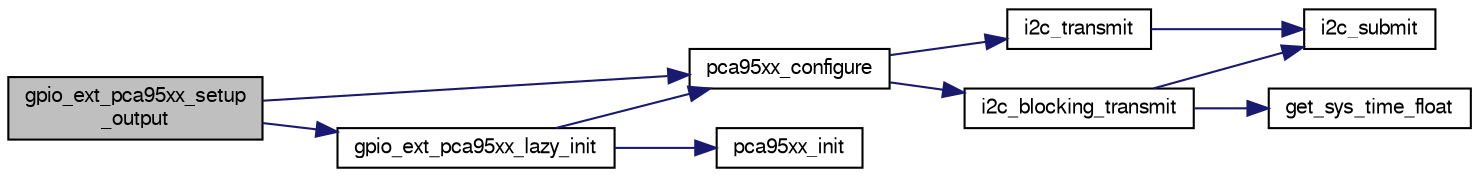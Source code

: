 digraph "gpio_ext_pca95xx_setup_output"
{
  edge [fontname="FreeSans",fontsize="10",labelfontname="FreeSans",labelfontsize="10"];
  node [fontname="FreeSans",fontsize="10",shape=record];
  rankdir="LR";
  Node1 [label="gpio_ext_pca95xx_setup\l_output",height=0.2,width=0.4,color="black", fillcolor="grey75", style="filled", fontcolor="black"];
  Node1 -> Node2 [color="midnightblue",fontsize="10",style="solid",fontname="FreeSans"];
  Node2 [label="gpio_ext_pca95xx_lazy_init",height=0.2,width=0.4,color="black", fillcolor="white", style="filled",URL="$gpio__ext__pca95xx_8c.html#af5880a77c4c855512ed4ec4f6a9c67fc"];
  Node2 -> Node3 [color="midnightblue",fontsize="10",style="solid",fontname="FreeSans"];
  Node3 [label="pca95xx_configure",height=0.2,width=0.4,color="black", fillcolor="white", style="filled",URL="$pca95xx_8c.html#ae693ccc9f8550f3b32f30918d3f0ab85",tooltip="Configure PCA95XX. "];
  Node3 -> Node4 [color="midnightblue",fontsize="10",style="solid",fontname="FreeSans"];
  Node4 [label="i2c_blocking_transmit",height=0.2,width=0.4,color="black", fillcolor="white", style="filled",URL="$group__i2c.html#gad729c07f3a162f0463cbe381f4b538d3",tooltip="Submit a write only transaction and wait for it to complete. "];
  Node4 -> Node5 [color="midnightblue",fontsize="10",style="solid",fontname="FreeSans"];
  Node5 [label="i2c_submit",height=0.2,width=0.4,color="black", fillcolor="white", style="filled",URL="$group__i2c.html#ga4eed48e542a9c71b93372f5a38d7e367",tooltip="Submit a I2C transaction. "];
  Node4 -> Node6 [color="midnightblue",fontsize="10",style="solid",fontname="FreeSans"];
  Node6 [label="get_sys_time_float",height=0.2,width=0.4,color="black", fillcolor="white", style="filled",URL="$sys__time_8h.html#af486c2fb33d8d33645256a9970eb056e",tooltip="Get the time in seconds since startup. "];
  Node3 -> Node7 [color="midnightblue",fontsize="10",style="solid",fontname="FreeSans"];
  Node7 [label="i2c_transmit",height=0.2,width=0.4,color="black", fillcolor="white", style="filled",URL="$group__i2c.html#ga54405aa058f14a143b8b1b5380015927",tooltip="Submit a write only transaction. "];
  Node7 -> Node5 [color="midnightblue",fontsize="10",style="solid",fontname="FreeSans"];
  Node2 -> Node8 [color="midnightblue",fontsize="10",style="solid",fontname="FreeSans"];
  Node8 [label="pca95xx_init",height=0.2,width=0.4,color="black", fillcolor="white", style="filled",URL="$pca95xx_8c.html#a3720060e8e2b3aef1439b5dcd5363925",tooltip="Init PCA95XX. "];
  Node1 -> Node3 [color="midnightblue",fontsize="10",style="solid",fontname="FreeSans"];
}
